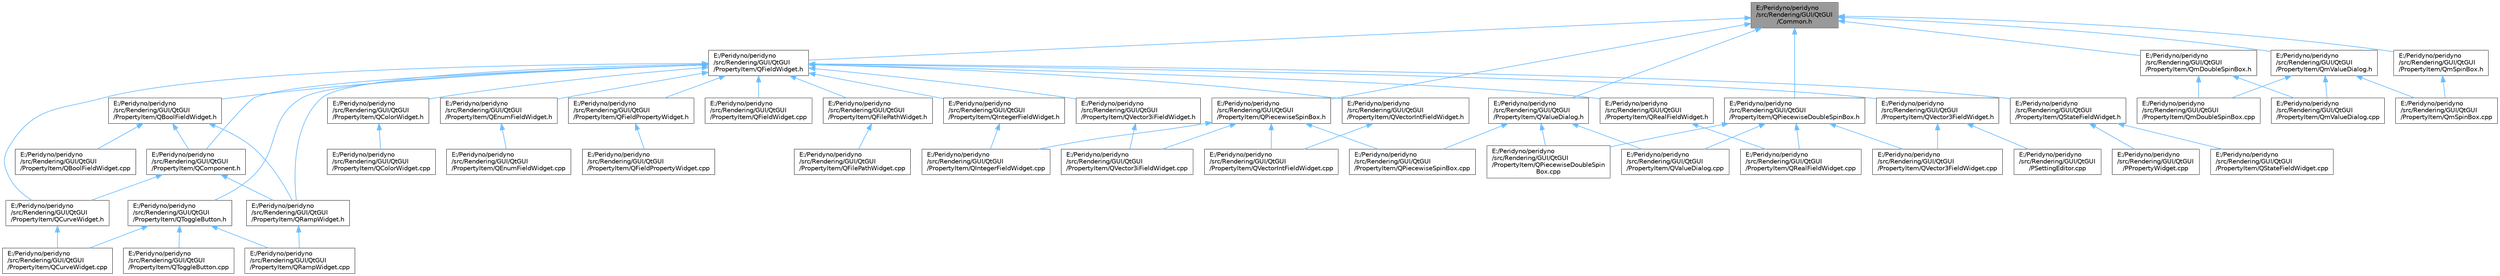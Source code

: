 digraph "E:/Peridyno/peridyno/src/Rendering/GUI/QtGUI/Common.h"
{
 // LATEX_PDF_SIZE
  bgcolor="transparent";
  edge [fontname=Helvetica,fontsize=10,labelfontname=Helvetica,labelfontsize=10];
  node [fontname=Helvetica,fontsize=10,shape=box,height=0.2,width=0.4];
  Node1 [id="Node000001",label="E:/Peridyno/peridyno\l/src/Rendering/GUI/QtGUI\l/Common.h",height=0.2,width=0.4,color="gray40", fillcolor="grey60", style="filled", fontcolor="black",tooltip=" "];
  Node1 -> Node2 [id="edge1_Node000001_Node000002",dir="back",color="steelblue1",style="solid",tooltip=" "];
  Node2 [id="Node000002",label="E:/Peridyno/peridyno\l/src/Rendering/GUI/QtGUI\l/PropertyItem/QFieldWidget.h",height=0.2,width=0.4,color="grey40", fillcolor="white", style="filled",URL="$_q_field_widget_8h.html",tooltip=" "];
  Node2 -> Node3 [id="edge2_Node000002_Node000003",dir="back",color="steelblue1",style="solid",tooltip=" "];
  Node3 [id="Node000003",label="E:/Peridyno/peridyno\l/src/Rendering/GUI/QtGUI\l/PropertyItem/QBoolFieldWidget.h",height=0.2,width=0.4,color="grey40", fillcolor="white", style="filled",URL="$_q_bool_field_widget_8h.html",tooltip=" "];
  Node3 -> Node4 [id="edge3_Node000003_Node000004",dir="back",color="steelblue1",style="solid",tooltip=" "];
  Node4 [id="Node000004",label="E:/Peridyno/peridyno\l/src/Rendering/GUI/QtGUI\l/PropertyItem/QBoolFieldWidget.cpp",height=0.2,width=0.4,color="grey40", fillcolor="white", style="filled",URL="$_q_bool_field_widget_8cpp.html",tooltip=" "];
  Node3 -> Node5 [id="edge4_Node000003_Node000005",dir="back",color="steelblue1",style="solid",tooltip=" "];
  Node5 [id="Node000005",label="E:/Peridyno/peridyno\l/src/Rendering/GUI/QtGUI\l/PropertyItem/QComponent.h",height=0.2,width=0.4,color="grey40", fillcolor="white", style="filled",URL="$_q_component_8h.html",tooltip=" "];
  Node5 -> Node6 [id="edge5_Node000005_Node000006",dir="back",color="steelblue1",style="solid",tooltip=" "];
  Node6 [id="Node000006",label="E:/Peridyno/peridyno\l/src/Rendering/GUI/QtGUI\l/PropertyItem/QCurveWidget.h",height=0.2,width=0.4,color="grey40", fillcolor="white", style="filled",URL="$_q_curve_widget_8h.html",tooltip=" "];
  Node6 -> Node7 [id="edge6_Node000006_Node000007",dir="back",color="steelblue1",style="solid",tooltip=" "];
  Node7 [id="Node000007",label="E:/Peridyno/peridyno\l/src/Rendering/GUI/QtGUI\l/PropertyItem/QCurveWidget.cpp",height=0.2,width=0.4,color="grey40", fillcolor="white", style="filled",URL="$_q_curve_widget_8cpp.html",tooltip=" "];
  Node5 -> Node8 [id="edge7_Node000005_Node000008",dir="back",color="steelblue1",style="solid",tooltip=" "];
  Node8 [id="Node000008",label="E:/Peridyno/peridyno\l/src/Rendering/GUI/QtGUI\l/PropertyItem/QRampWidget.h",height=0.2,width=0.4,color="grey40", fillcolor="white", style="filled",URL="$_q_ramp_widget_8h.html",tooltip=" "];
  Node8 -> Node9 [id="edge8_Node000008_Node000009",dir="back",color="steelblue1",style="solid",tooltip=" "];
  Node9 [id="Node000009",label="E:/Peridyno/peridyno\l/src/Rendering/GUI/QtGUI\l/PropertyItem/QRampWidget.cpp",height=0.2,width=0.4,color="grey40", fillcolor="white", style="filled",URL="$_q_ramp_widget_8cpp.html",tooltip=" "];
  Node3 -> Node8 [id="edge9_Node000003_Node000008",dir="back",color="steelblue1",style="solid",tooltip=" "];
  Node2 -> Node10 [id="edge10_Node000002_Node000010",dir="back",color="steelblue1",style="solid",tooltip=" "];
  Node10 [id="Node000010",label="E:/Peridyno/peridyno\l/src/Rendering/GUI/QtGUI\l/PropertyItem/QColorWidget.h",height=0.2,width=0.4,color="grey40", fillcolor="white", style="filled",URL="$_q_color_widget_8h.html",tooltip=" "];
  Node10 -> Node11 [id="edge11_Node000010_Node000011",dir="back",color="steelblue1",style="solid",tooltip=" "];
  Node11 [id="Node000011",label="E:/Peridyno/peridyno\l/src/Rendering/GUI/QtGUI\l/PropertyItem/QColorWidget.cpp",height=0.2,width=0.4,color="grey40", fillcolor="white", style="filled",URL="$_q_color_widget_8cpp.html",tooltip=" "];
  Node2 -> Node5 [id="edge12_Node000002_Node000005",dir="back",color="steelblue1",style="solid",tooltip=" "];
  Node2 -> Node6 [id="edge13_Node000002_Node000006",dir="back",color="steelblue1",style="solid",tooltip=" "];
  Node2 -> Node12 [id="edge14_Node000002_Node000012",dir="back",color="steelblue1",style="solid",tooltip=" "];
  Node12 [id="Node000012",label="E:/Peridyno/peridyno\l/src/Rendering/GUI/QtGUI\l/PropertyItem/QEnumFieldWidget.h",height=0.2,width=0.4,color="grey40", fillcolor="white", style="filled",URL="$_q_enum_field_widget_8h.html",tooltip=" "];
  Node12 -> Node13 [id="edge15_Node000012_Node000013",dir="back",color="steelblue1",style="solid",tooltip=" "];
  Node13 [id="Node000013",label="E:/Peridyno/peridyno\l/src/Rendering/GUI/QtGUI\l/PropertyItem/QEnumFieldWidget.cpp",height=0.2,width=0.4,color="grey40", fillcolor="white", style="filled",URL="$_q_enum_field_widget_8cpp.html",tooltip=" "];
  Node2 -> Node14 [id="edge16_Node000002_Node000014",dir="back",color="steelblue1",style="solid",tooltip=" "];
  Node14 [id="Node000014",label="E:/Peridyno/peridyno\l/src/Rendering/GUI/QtGUI\l/PropertyItem/QFieldPropertyWidget.h",height=0.2,width=0.4,color="grey40", fillcolor="white", style="filled",URL="$_q_field_property_widget_8h.html",tooltip=" "];
  Node14 -> Node15 [id="edge17_Node000014_Node000015",dir="back",color="steelblue1",style="solid",tooltip=" "];
  Node15 [id="Node000015",label="E:/Peridyno/peridyno\l/src/Rendering/GUI/QtGUI\l/PropertyItem/QFieldPropertyWidget.cpp",height=0.2,width=0.4,color="grey40", fillcolor="white", style="filled",URL="$_q_field_property_widget_8cpp.html",tooltip=" "];
  Node2 -> Node16 [id="edge18_Node000002_Node000016",dir="back",color="steelblue1",style="solid",tooltip=" "];
  Node16 [id="Node000016",label="E:/Peridyno/peridyno\l/src/Rendering/GUI/QtGUI\l/PropertyItem/QFieldWidget.cpp",height=0.2,width=0.4,color="grey40", fillcolor="white", style="filled",URL="$_q_field_widget_8cpp.html",tooltip=" "];
  Node2 -> Node17 [id="edge19_Node000002_Node000017",dir="back",color="steelblue1",style="solid",tooltip=" "];
  Node17 [id="Node000017",label="E:/Peridyno/peridyno\l/src/Rendering/GUI/QtGUI\l/PropertyItem/QFilePathWidget.h",height=0.2,width=0.4,color="grey40", fillcolor="white", style="filled",URL="$_q_file_path_widget_8h.html",tooltip=" "];
  Node17 -> Node18 [id="edge20_Node000017_Node000018",dir="back",color="steelblue1",style="solid",tooltip=" "];
  Node18 [id="Node000018",label="E:/Peridyno/peridyno\l/src/Rendering/GUI/QtGUI\l/PropertyItem/QFilePathWidget.cpp",height=0.2,width=0.4,color="grey40", fillcolor="white", style="filled",URL="$_q_file_path_widget_8cpp.html",tooltip=" "];
  Node2 -> Node19 [id="edge21_Node000002_Node000019",dir="back",color="steelblue1",style="solid",tooltip=" "];
  Node19 [id="Node000019",label="E:/Peridyno/peridyno\l/src/Rendering/GUI/QtGUI\l/PropertyItem/QIntegerFieldWidget.h",height=0.2,width=0.4,color="grey40", fillcolor="white", style="filled",URL="$_q_integer_field_widget_8h.html",tooltip=" "];
  Node19 -> Node20 [id="edge22_Node000019_Node000020",dir="back",color="steelblue1",style="solid",tooltip=" "];
  Node20 [id="Node000020",label="E:/Peridyno/peridyno\l/src/Rendering/GUI/QtGUI\l/PropertyItem/QIntegerFieldWidget.cpp",height=0.2,width=0.4,color="grey40", fillcolor="white", style="filled",URL="$_q_integer_field_widget_8cpp.html",tooltip=" "];
  Node2 -> Node8 [id="edge23_Node000002_Node000008",dir="back",color="steelblue1",style="solid",tooltip=" "];
  Node2 -> Node21 [id="edge24_Node000002_Node000021",dir="back",color="steelblue1",style="solid",tooltip=" "];
  Node21 [id="Node000021",label="E:/Peridyno/peridyno\l/src/Rendering/GUI/QtGUI\l/PropertyItem/QRealFieldWidget.h",height=0.2,width=0.4,color="grey40", fillcolor="white", style="filled",URL="$_q_real_field_widget_8h.html",tooltip=" "];
  Node21 -> Node22 [id="edge25_Node000021_Node000022",dir="back",color="steelblue1",style="solid",tooltip=" "];
  Node22 [id="Node000022",label="E:/Peridyno/peridyno\l/src/Rendering/GUI/QtGUI\l/PropertyItem/QRealFieldWidget.cpp",height=0.2,width=0.4,color="grey40", fillcolor="white", style="filled",URL="$_q_real_field_widget_8cpp.html",tooltip=" "];
  Node2 -> Node23 [id="edge26_Node000002_Node000023",dir="back",color="steelblue1",style="solid",tooltip=" "];
  Node23 [id="Node000023",label="E:/Peridyno/peridyno\l/src/Rendering/GUI/QtGUI\l/PropertyItem/QStateFieldWidget.h",height=0.2,width=0.4,color="grey40", fillcolor="white", style="filled",URL="$_q_state_field_widget_8h.html",tooltip=" "];
  Node23 -> Node24 [id="edge27_Node000023_Node000024",dir="back",color="steelblue1",style="solid",tooltip=" "];
  Node24 [id="Node000024",label="E:/Peridyno/peridyno\l/src/Rendering/GUI/QtGUI\l/PPropertyWidget.cpp",height=0.2,width=0.4,color="grey40", fillcolor="white", style="filled",URL="$_p_property_widget_8cpp.html",tooltip=" "];
  Node23 -> Node25 [id="edge28_Node000023_Node000025",dir="back",color="steelblue1",style="solid",tooltip=" "];
  Node25 [id="Node000025",label="E:/Peridyno/peridyno\l/src/Rendering/GUI/QtGUI\l/PropertyItem/QStateFieldWidget.cpp",height=0.2,width=0.4,color="grey40", fillcolor="white", style="filled",URL="$_q_state_field_widget_8cpp.html",tooltip=" "];
  Node2 -> Node26 [id="edge29_Node000002_Node000026",dir="back",color="steelblue1",style="solid",tooltip=" "];
  Node26 [id="Node000026",label="E:/Peridyno/peridyno\l/src/Rendering/GUI/QtGUI\l/PropertyItem/QToggleButton.h",height=0.2,width=0.4,color="grey40", fillcolor="white", style="filled",URL="$_q_toggle_button_8h.html",tooltip=" "];
  Node26 -> Node7 [id="edge30_Node000026_Node000007",dir="back",color="steelblue1",style="solid",tooltip=" "];
  Node26 -> Node9 [id="edge31_Node000026_Node000009",dir="back",color="steelblue1",style="solid",tooltip=" "];
  Node26 -> Node27 [id="edge32_Node000026_Node000027",dir="back",color="steelblue1",style="solid",tooltip=" "];
  Node27 [id="Node000027",label="E:/Peridyno/peridyno\l/src/Rendering/GUI/QtGUI\l/PropertyItem/QToggleButton.cpp",height=0.2,width=0.4,color="grey40", fillcolor="white", style="filled",URL="$_q_toggle_button_8cpp.html",tooltip=" "];
  Node2 -> Node28 [id="edge33_Node000002_Node000028",dir="back",color="steelblue1",style="solid",tooltip=" "];
  Node28 [id="Node000028",label="E:/Peridyno/peridyno\l/src/Rendering/GUI/QtGUI\l/PropertyItem/QVector3FieldWidget.h",height=0.2,width=0.4,color="grey40", fillcolor="white", style="filled",URL="$_q_vector3_field_widget_8h.html",tooltip=" "];
  Node28 -> Node29 [id="edge34_Node000028_Node000029",dir="back",color="steelblue1",style="solid",tooltip=" "];
  Node29 [id="Node000029",label="E:/Peridyno/peridyno\l/src/Rendering/GUI/QtGUI\l/PSettingEditor.cpp",height=0.2,width=0.4,color="grey40", fillcolor="white", style="filled",URL="$_p_setting_editor_8cpp.html",tooltip=" "];
  Node28 -> Node30 [id="edge35_Node000028_Node000030",dir="back",color="steelblue1",style="solid",tooltip=" "];
  Node30 [id="Node000030",label="E:/Peridyno/peridyno\l/src/Rendering/GUI/QtGUI\l/PropertyItem/QVector3FieldWidget.cpp",height=0.2,width=0.4,color="grey40", fillcolor="white", style="filled",URL="$_q_vector3_field_widget_8cpp.html",tooltip=" "];
  Node2 -> Node31 [id="edge36_Node000002_Node000031",dir="back",color="steelblue1",style="solid",tooltip=" "];
  Node31 [id="Node000031",label="E:/Peridyno/peridyno\l/src/Rendering/GUI/QtGUI\l/PropertyItem/QVector3iFieldWidget.h",height=0.2,width=0.4,color="grey40", fillcolor="white", style="filled",URL="$_q_vector3i_field_widget_8h.html",tooltip=" "];
  Node31 -> Node32 [id="edge37_Node000031_Node000032",dir="back",color="steelblue1",style="solid",tooltip=" "];
  Node32 [id="Node000032",label="E:/Peridyno/peridyno\l/src/Rendering/GUI/QtGUI\l/PropertyItem/QVector3iFieldWidget.cpp",height=0.2,width=0.4,color="grey40", fillcolor="white", style="filled",URL="$_q_vector3i_field_widget_8cpp.html",tooltip=" "];
  Node2 -> Node33 [id="edge38_Node000002_Node000033",dir="back",color="steelblue1",style="solid",tooltip=" "];
  Node33 [id="Node000033",label="E:/Peridyno/peridyno\l/src/Rendering/GUI/QtGUI\l/PropertyItem/QVectorIntFieldWidget.h",height=0.2,width=0.4,color="grey40", fillcolor="white", style="filled",URL="$_q_vector_int_field_widget_8h.html",tooltip=" "];
  Node33 -> Node34 [id="edge39_Node000033_Node000034",dir="back",color="steelblue1",style="solid",tooltip=" "];
  Node34 [id="Node000034",label="E:/Peridyno/peridyno\l/src/Rendering/GUI/QtGUI\l/PropertyItem/QVectorIntFieldWidget.cpp",height=0.2,width=0.4,color="grey40", fillcolor="white", style="filled",URL="$_q_vector_int_field_widget_8cpp.html",tooltip=" "];
  Node1 -> Node35 [id="edge40_Node000001_Node000035",dir="back",color="steelblue1",style="solid",tooltip=" "];
  Node35 [id="Node000035",label="E:/Peridyno/peridyno\l/src/Rendering/GUI/QtGUI\l/PropertyItem/QPiecewiseDoubleSpinBox.h",height=0.2,width=0.4,color="grey40", fillcolor="white", style="filled",URL="$_q_piecewise_double_spin_box_8h.html",tooltip=" "];
  Node35 -> Node36 [id="edge41_Node000035_Node000036",dir="back",color="steelblue1",style="solid",tooltip=" "];
  Node36 [id="Node000036",label="E:/Peridyno/peridyno\l/src/Rendering/GUI/QtGUI\l/PropertyItem/QPiecewiseDoubleSpin\lBox.cpp",height=0.2,width=0.4,color="grey40", fillcolor="white", style="filled",URL="$_q_piecewise_double_spin_box_8cpp.html",tooltip=" "];
  Node35 -> Node22 [id="edge42_Node000035_Node000022",dir="back",color="steelblue1",style="solid",tooltip=" "];
  Node35 -> Node37 [id="edge43_Node000035_Node000037",dir="back",color="steelblue1",style="solid",tooltip=" "];
  Node37 [id="Node000037",label="E:/Peridyno/peridyno\l/src/Rendering/GUI/QtGUI\l/PropertyItem/QValueDialog.cpp",height=0.2,width=0.4,color="grey40", fillcolor="white", style="filled",URL="$_q_value_dialog_8cpp.html",tooltip=" "];
  Node35 -> Node30 [id="edge44_Node000035_Node000030",dir="back",color="steelblue1",style="solid",tooltip=" "];
  Node1 -> Node38 [id="edge45_Node000001_Node000038",dir="back",color="steelblue1",style="solid",tooltip=" "];
  Node38 [id="Node000038",label="E:/Peridyno/peridyno\l/src/Rendering/GUI/QtGUI\l/PropertyItem/QPiecewiseSpinBox.h",height=0.2,width=0.4,color="grey40", fillcolor="white", style="filled",URL="$_q_piecewise_spin_box_8h.html",tooltip=" "];
  Node38 -> Node20 [id="edge46_Node000038_Node000020",dir="back",color="steelblue1",style="solid",tooltip=" "];
  Node38 -> Node39 [id="edge47_Node000038_Node000039",dir="back",color="steelblue1",style="solid",tooltip=" "];
  Node39 [id="Node000039",label="E:/Peridyno/peridyno\l/src/Rendering/GUI/QtGUI\l/PropertyItem/QPiecewiseSpinBox.cpp",height=0.2,width=0.4,color="grey40", fillcolor="white", style="filled",URL="$_q_piecewise_spin_box_8cpp.html",tooltip=" "];
  Node38 -> Node32 [id="edge48_Node000038_Node000032",dir="back",color="steelblue1",style="solid",tooltip=" "];
  Node38 -> Node34 [id="edge49_Node000038_Node000034",dir="back",color="steelblue1",style="solid",tooltip=" "];
  Node1 -> Node40 [id="edge50_Node000001_Node000040",dir="back",color="steelblue1",style="solid",tooltip=" "];
  Node40 [id="Node000040",label="E:/Peridyno/peridyno\l/src/Rendering/GUI/QtGUI\l/PropertyItem/QValueDialog.h",height=0.2,width=0.4,color="grey40", fillcolor="white", style="filled",URL="$_q_value_dialog_8h.html",tooltip=" "];
  Node40 -> Node36 [id="edge51_Node000040_Node000036",dir="back",color="steelblue1",style="solid",tooltip=" "];
  Node40 -> Node39 [id="edge52_Node000040_Node000039",dir="back",color="steelblue1",style="solid",tooltip=" "];
  Node40 -> Node37 [id="edge53_Node000040_Node000037",dir="back",color="steelblue1",style="solid",tooltip=" "];
  Node1 -> Node41 [id="edge54_Node000001_Node000041",dir="back",color="steelblue1",style="solid",tooltip=" "];
  Node41 [id="Node000041",label="E:/Peridyno/peridyno\l/src/Rendering/GUI/QtGUI\l/PropertyItem/QmDoubleSpinBox.h",height=0.2,width=0.4,color="grey40", fillcolor="white", style="filled",URL="$_qm_double_spin_box_8h.html",tooltip=" "];
  Node41 -> Node42 [id="edge55_Node000041_Node000042",dir="back",color="steelblue1",style="solid",tooltip=" "];
  Node42 [id="Node000042",label="E:/Peridyno/peridyno\l/src/Rendering/GUI/QtGUI\l/PropertyItem/QmDoubleSpinBox.cpp",height=0.2,width=0.4,color="grey40", fillcolor="white", style="filled",URL="$_qm_double_spin_box_8cpp.html",tooltip=" "];
  Node41 -> Node43 [id="edge56_Node000041_Node000043",dir="back",color="steelblue1",style="solid",tooltip=" "];
  Node43 [id="Node000043",label="E:/Peridyno/peridyno\l/src/Rendering/GUI/QtGUI\l/PropertyItem/QmValueDialog.cpp",height=0.2,width=0.4,color="grey40", fillcolor="white", style="filled",URL="$_qm_value_dialog_8cpp.html",tooltip=" "];
  Node1 -> Node44 [id="edge57_Node000001_Node000044",dir="back",color="steelblue1",style="solid",tooltip=" "];
  Node44 [id="Node000044",label="E:/Peridyno/peridyno\l/src/Rendering/GUI/QtGUI\l/PropertyItem/QmSpinBox.h",height=0.2,width=0.4,color="grey40", fillcolor="white", style="filled",URL="$_qm_spin_box_8h.html",tooltip=" "];
  Node44 -> Node45 [id="edge58_Node000044_Node000045",dir="back",color="steelblue1",style="solid",tooltip=" "];
  Node45 [id="Node000045",label="E:/Peridyno/peridyno\l/src/Rendering/GUI/QtGUI\l/PropertyItem/QmSpinBox.cpp",height=0.2,width=0.4,color="grey40", fillcolor="white", style="filled",URL="$_qm_spin_box_8cpp.html",tooltip=" "];
  Node1 -> Node46 [id="edge59_Node000001_Node000046",dir="back",color="steelblue1",style="solid",tooltip=" "];
  Node46 [id="Node000046",label="E:/Peridyno/peridyno\l/src/Rendering/GUI/QtGUI\l/PropertyItem/QmValueDialog.h",height=0.2,width=0.4,color="grey40", fillcolor="white", style="filled",URL="$_qm_value_dialog_8h.html",tooltip=" "];
  Node46 -> Node42 [id="edge60_Node000046_Node000042",dir="back",color="steelblue1",style="solid",tooltip=" "];
  Node46 -> Node45 [id="edge61_Node000046_Node000045",dir="back",color="steelblue1",style="solid",tooltip=" "];
  Node46 -> Node43 [id="edge62_Node000046_Node000043",dir="back",color="steelblue1",style="solid",tooltip=" "];
}

